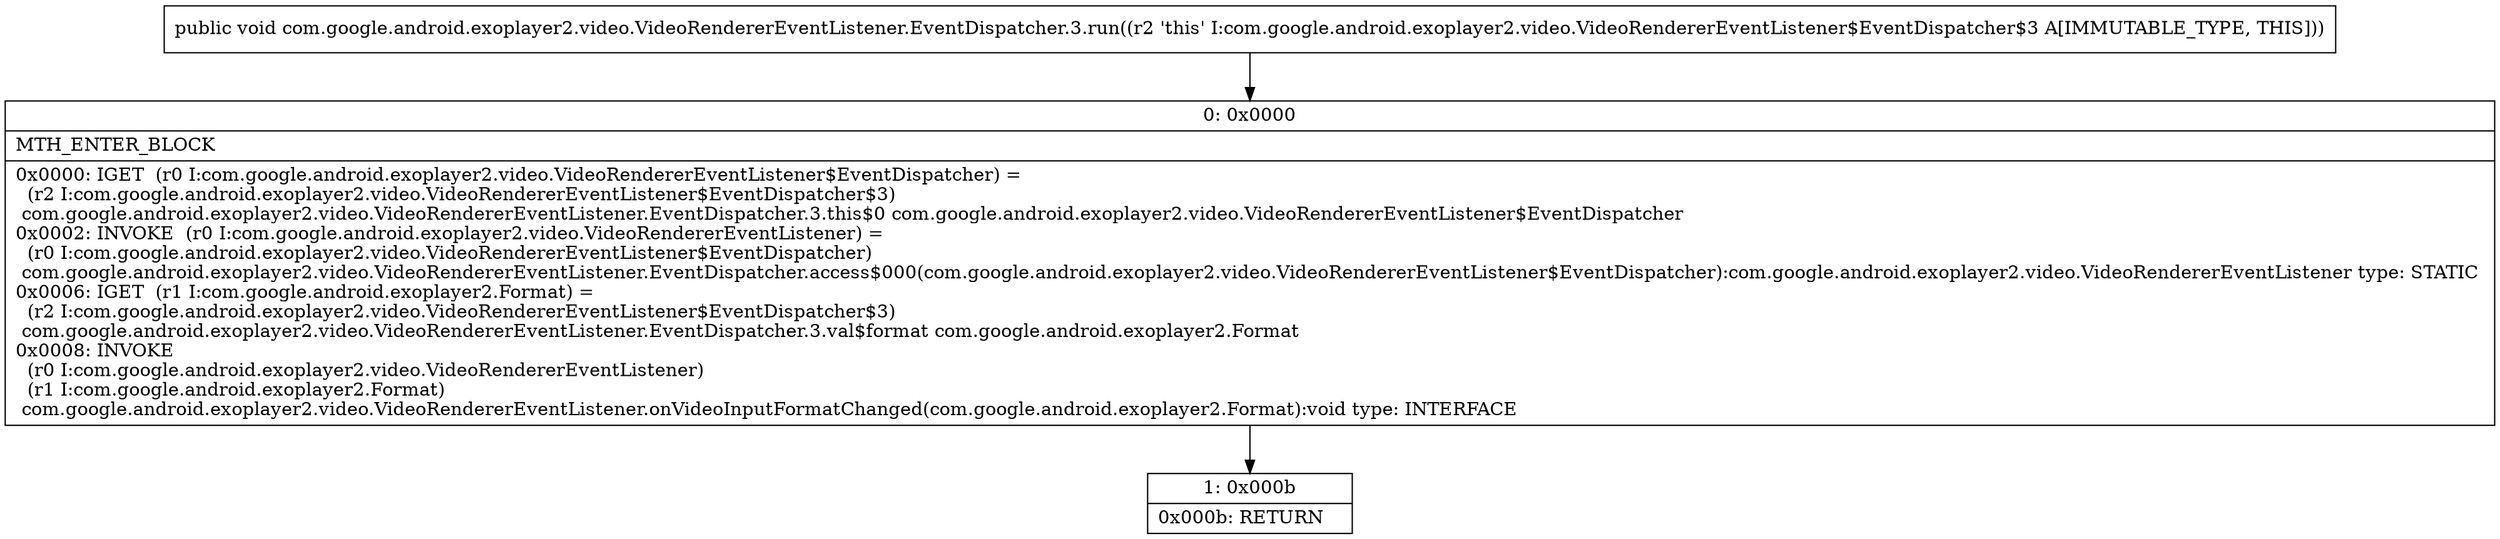 digraph "CFG forcom.google.android.exoplayer2.video.VideoRendererEventListener.EventDispatcher.3.run()V" {
Node_0 [shape=record,label="{0\:\ 0x0000|MTH_ENTER_BLOCK\l|0x0000: IGET  (r0 I:com.google.android.exoplayer2.video.VideoRendererEventListener$EventDispatcher) = \l  (r2 I:com.google.android.exoplayer2.video.VideoRendererEventListener$EventDispatcher$3)\l com.google.android.exoplayer2.video.VideoRendererEventListener.EventDispatcher.3.this$0 com.google.android.exoplayer2.video.VideoRendererEventListener$EventDispatcher \l0x0002: INVOKE  (r0 I:com.google.android.exoplayer2.video.VideoRendererEventListener) = \l  (r0 I:com.google.android.exoplayer2.video.VideoRendererEventListener$EventDispatcher)\l com.google.android.exoplayer2.video.VideoRendererEventListener.EventDispatcher.access$000(com.google.android.exoplayer2.video.VideoRendererEventListener$EventDispatcher):com.google.android.exoplayer2.video.VideoRendererEventListener type: STATIC \l0x0006: IGET  (r1 I:com.google.android.exoplayer2.Format) = \l  (r2 I:com.google.android.exoplayer2.video.VideoRendererEventListener$EventDispatcher$3)\l com.google.android.exoplayer2.video.VideoRendererEventListener.EventDispatcher.3.val$format com.google.android.exoplayer2.Format \l0x0008: INVOKE  \l  (r0 I:com.google.android.exoplayer2.video.VideoRendererEventListener)\l  (r1 I:com.google.android.exoplayer2.Format)\l com.google.android.exoplayer2.video.VideoRendererEventListener.onVideoInputFormatChanged(com.google.android.exoplayer2.Format):void type: INTERFACE \l}"];
Node_1 [shape=record,label="{1\:\ 0x000b|0x000b: RETURN   \l}"];
MethodNode[shape=record,label="{public void com.google.android.exoplayer2.video.VideoRendererEventListener.EventDispatcher.3.run((r2 'this' I:com.google.android.exoplayer2.video.VideoRendererEventListener$EventDispatcher$3 A[IMMUTABLE_TYPE, THIS])) }"];
MethodNode -> Node_0;
Node_0 -> Node_1;
}

